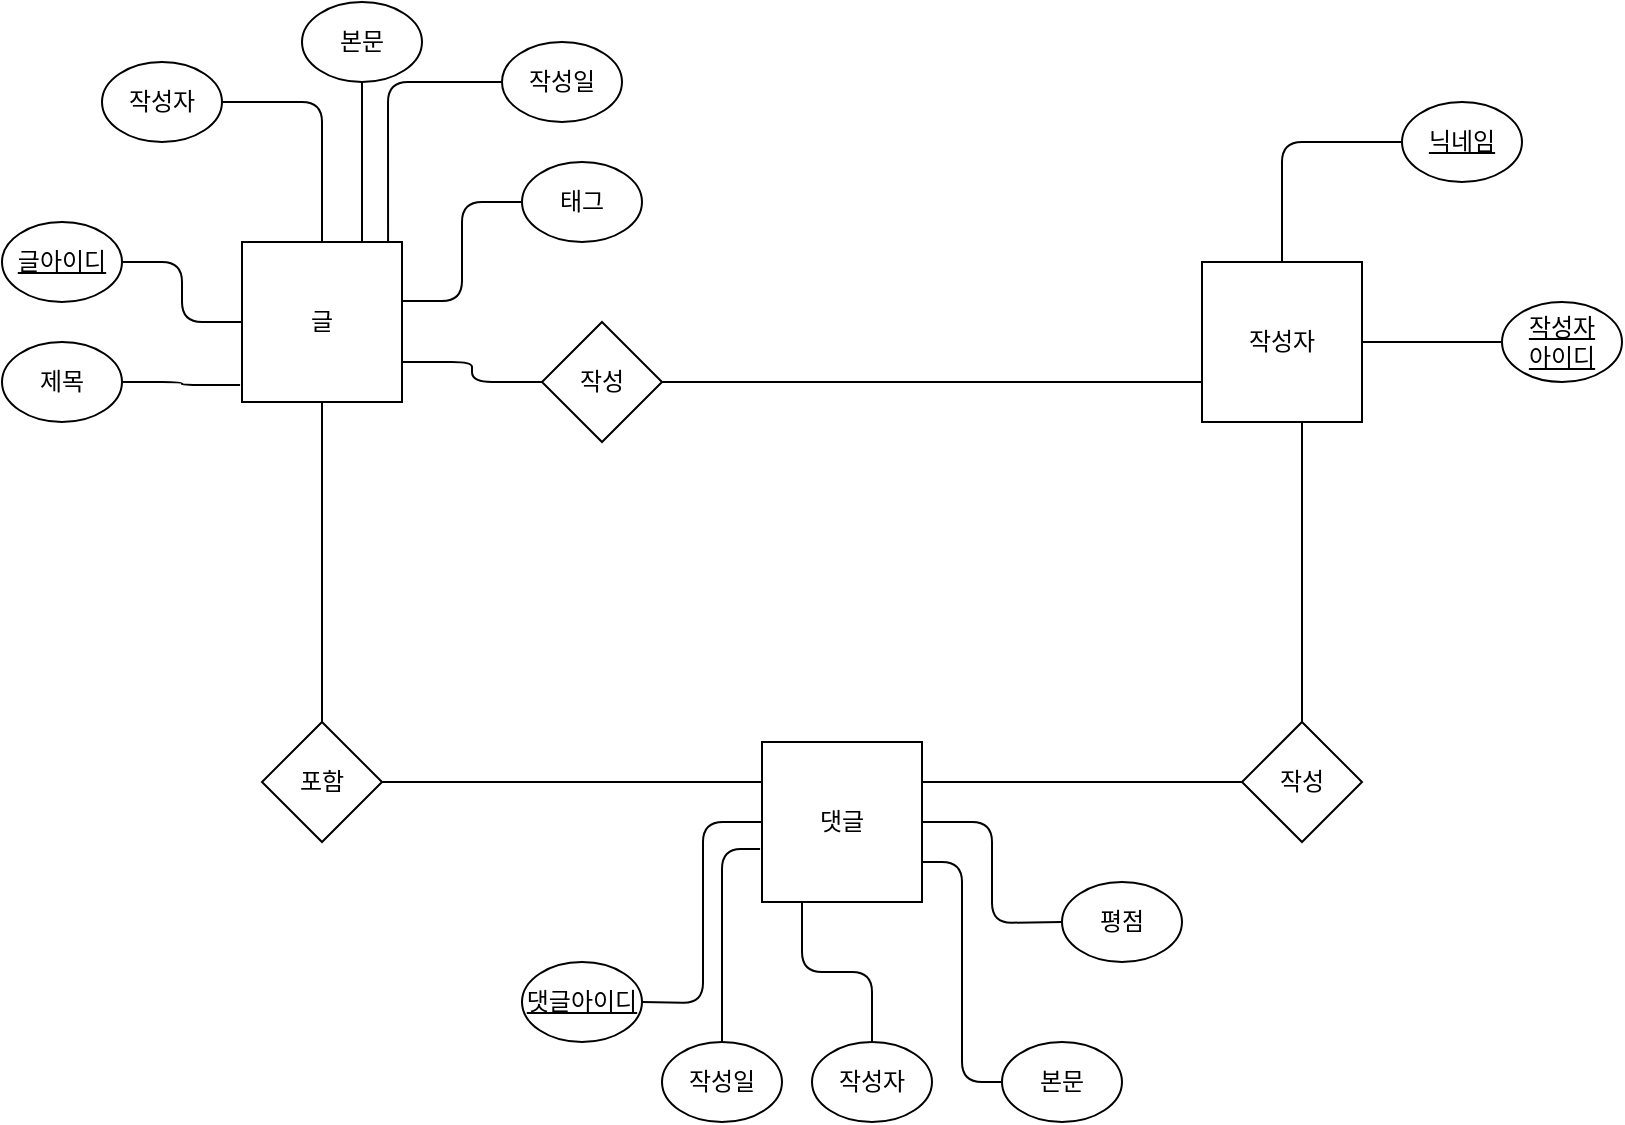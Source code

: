 <mxfile version="20.2.3" type="github">
  <diagram id="R2lEEEUBdFMjLlhIrx00" name="Page-1">
    <mxGraphModel dx="946" dy="614" grid="1" gridSize="10" guides="1" tooltips="1" connect="1" arrows="1" fold="1" page="1" pageScale="1" pageWidth="850" pageHeight="1100" math="0" shadow="0" extFonts="Permanent Marker^https://fonts.googleapis.com/css?family=Permanent+Marker">
      <root>
        <mxCell id="0" />
        <mxCell id="1" parent="0" />
        <mxCell id="WKD1OyBgU3QbN6_qKVtO-1" value="글" style="rounded=0;whiteSpace=wrap;html=1;" vertex="1" parent="1">
          <mxGeometry x="180" y="130" width="80" height="80" as="geometry" />
        </mxCell>
        <mxCell id="WKD1OyBgU3QbN6_qKVtO-5" value="댓글" style="rounded=0;whiteSpace=wrap;html=1;" vertex="1" parent="1">
          <mxGeometry x="440" y="380" width="80" height="80" as="geometry" />
        </mxCell>
        <mxCell id="WKD1OyBgU3QbN6_qKVtO-6" value="작성자" style="rounded=0;whiteSpace=wrap;html=1;" vertex="1" parent="1">
          <mxGeometry x="660" y="140" width="80" height="80" as="geometry" />
        </mxCell>
        <mxCell id="WKD1OyBgU3QbN6_qKVtO-10" style="edgeStyle=orthogonalEdgeStyle;rounded=1;orthogonalLoop=1;jettySize=auto;html=1;entryX=0;entryY=0.5;entryDx=0;entryDy=0;endArrow=none;endFill=0;" edge="1" parent="1" source="WKD1OyBgU3QbN6_qKVtO-8" target="WKD1OyBgU3QbN6_qKVtO-1">
          <mxGeometry relative="1" as="geometry" />
        </mxCell>
        <mxCell id="WKD1OyBgU3QbN6_qKVtO-8" value="&lt;u&gt;글아이디&lt;/u&gt;" style="ellipse;whiteSpace=wrap;html=1;" vertex="1" parent="1">
          <mxGeometry x="60" y="120" width="60" height="40" as="geometry" />
        </mxCell>
        <mxCell id="WKD1OyBgU3QbN6_qKVtO-14" style="edgeStyle=orthogonalEdgeStyle;rounded=1;orthogonalLoop=1;jettySize=auto;html=1;entryX=0;entryY=0.5;entryDx=0;entryDy=0;endArrow=none;endFill=0;" edge="1" parent="1" target="WKD1OyBgU3QbN6_qKVtO-5">
          <mxGeometry relative="1" as="geometry">
            <mxPoint x="380" y="510" as="sourcePoint" />
          </mxGeometry>
        </mxCell>
        <mxCell id="WKD1OyBgU3QbN6_qKVtO-13" value="&lt;u&gt;댓글아이디&lt;/u&gt;" style="ellipse;whiteSpace=wrap;html=1;" vertex="1" parent="1">
          <mxGeometry x="320" y="490" width="60" height="40" as="geometry" />
        </mxCell>
        <mxCell id="WKD1OyBgU3QbN6_qKVtO-51" style="edgeStyle=orthogonalEdgeStyle;rounded=1;orthogonalLoop=1;jettySize=auto;html=1;entryX=1;entryY=0.5;entryDx=0;entryDy=0;endArrow=none;endFill=0;" edge="1" parent="1" source="WKD1OyBgU3QbN6_qKVtO-15" target="WKD1OyBgU3QbN6_qKVtO-6">
          <mxGeometry relative="1" as="geometry" />
        </mxCell>
        <mxCell id="WKD1OyBgU3QbN6_qKVtO-15" value="&lt;u&gt;작성자&lt;br&gt;아이디&lt;/u&gt;" style="ellipse;whiteSpace=wrap;html=1;" vertex="1" parent="1">
          <mxGeometry x="810" y="160" width="60" height="40" as="geometry" />
        </mxCell>
        <mxCell id="WKD1OyBgU3QbN6_qKVtO-20" style="edgeStyle=orthogonalEdgeStyle;orthogonalLoop=1;jettySize=auto;html=1;rounded=1;endArrow=none;endFill=0;" edge="1" parent="1" source="WKD1OyBgU3QbN6_qKVtO-19" target="WKD1OyBgU3QbN6_qKVtO-1">
          <mxGeometry relative="1" as="geometry" />
        </mxCell>
        <mxCell id="WKD1OyBgU3QbN6_qKVtO-19" value="작성자" style="ellipse;whiteSpace=wrap;html=1;" vertex="1" parent="1">
          <mxGeometry x="110" y="40" width="60" height="40" as="geometry" />
        </mxCell>
        <mxCell id="WKD1OyBgU3QbN6_qKVtO-22" style="edgeStyle=orthogonalEdgeStyle;rounded=1;orthogonalLoop=1;jettySize=auto;html=1;entryX=0.25;entryY=1;entryDx=0;entryDy=0;endArrow=none;endFill=0;" edge="1" parent="1" source="WKD1OyBgU3QbN6_qKVtO-21" target="WKD1OyBgU3QbN6_qKVtO-5">
          <mxGeometry relative="1" as="geometry" />
        </mxCell>
        <mxCell id="WKD1OyBgU3QbN6_qKVtO-21" value="작성자" style="ellipse;whiteSpace=wrap;html=1;" vertex="1" parent="1">
          <mxGeometry x="465" y="530" width="60" height="40" as="geometry" />
        </mxCell>
        <mxCell id="WKD1OyBgU3QbN6_qKVtO-25" style="edgeStyle=orthogonalEdgeStyle;rounded=1;orthogonalLoop=1;jettySize=auto;html=1;entryX=1;entryY=0.369;entryDx=0;entryDy=0;entryPerimeter=0;endArrow=none;endFill=0;" edge="1" parent="1" source="WKD1OyBgU3QbN6_qKVtO-24" target="WKD1OyBgU3QbN6_qKVtO-1">
          <mxGeometry relative="1" as="geometry">
            <mxPoint x="290" y="160" as="targetPoint" />
          </mxGeometry>
        </mxCell>
        <mxCell id="WKD1OyBgU3QbN6_qKVtO-24" value="태그" style="ellipse;whiteSpace=wrap;html=1;" vertex="1" parent="1">
          <mxGeometry x="320" y="90" width="60" height="40" as="geometry" />
        </mxCell>
        <mxCell id="WKD1OyBgU3QbN6_qKVtO-27" style="edgeStyle=orthogonalEdgeStyle;rounded=1;orthogonalLoop=1;jettySize=auto;html=1;entryX=1;entryY=0.5;entryDx=0;entryDy=0;endArrow=none;endFill=0;" edge="1" parent="1" target="WKD1OyBgU3QbN6_qKVtO-5">
          <mxGeometry relative="1" as="geometry">
            <mxPoint x="590" y="470" as="sourcePoint" />
          </mxGeometry>
        </mxCell>
        <mxCell id="WKD1OyBgU3QbN6_qKVtO-26" value="평점" style="ellipse;whiteSpace=wrap;html=1;" vertex="1" parent="1">
          <mxGeometry x="590" y="450" width="60" height="40" as="geometry" />
        </mxCell>
        <mxCell id="WKD1OyBgU3QbN6_qKVtO-32" style="edgeStyle=orthogonalEdgeStyle;rounded=1;orthogonalLoop=1;jettySize=auto;html=1;entryX=0.75;entryY=0;entryDx=0;entryDy=0;endArrow=none;endFill=0;" edge="1" parent="1" source="WKD1OyBgU3QbN6_qKVtO-29" target="WKD1OyBgU3QbN6_qKVtO-1">
          <mxGeometry relative="1" as="geometry" />
        </mxCell>
        <mxCell id="WKD1OyBgU3QbN6_qKVtO-29" value="본문" style="ellipse;whiteSpace=wrap;html=1;" vertex="1" parent="1">
          <mxGeometry x="210" y="10" width="60" height="40" as="geometry" />
        </mxCell>
        <mxCell id="WKD1OyBgU3QbN6_qKVtO-31" style="edgeStyle=orthogonalEdgeStyle;rounded=1;orthogonalLoop=1;jettySize=auto;html=1;entryX=-0.012;entryY=0.894;entryDx=0;entryDy=0;entryPerimeter=0;endArrow=none;endFill=0;" edge="1" parent="1" source="WKD1OyBgU3QbN6_qKVtO-30" target="WKD1OyBgU3QbN6_qKVtO-1">
          <mxGeometry relative="1" as="geometry" />
        </mxCell>
        <mxCell id="WKD1OyBgU3QbN6_qKVtO-30" value="제목" style="ellipse;whiteSpace=wrap;html=1;" vertex="1" parent="1">
          <mxGeometry x="60" y="180" width="60" height="40" as="geometry" />
        </mxCell>
        <mxCell id="WKD1OyBgU3QbN6_qKVtO-36" style="edgeStyle=orthogonalEdgeStyle;rounded=1;orthogonalLoop=1;jettySize=auto;html=1;entryX=-0.012;entryY=0.669;entryDx=0;entryDy=0;entryPerimeter=0;endArrow=none;endFill=0;" edge="1" parent="1" source="WKD1OyBgU3QbN6_qKVtO-33" target="WKD1OyBgU3QbN6_qKVtO-5">
          <mxGeometry relative="1" as="geometry" />
        </mxCell>
        <mxCell id="WKD1OyBgU3QbN6_qKVtO-33" value="작성일" style="ellipse;whiteSpace=wrap;html=1;" vertex="1" parent="1">
          <mxGeometry x="390" y="530" width="60" height="40" as="geometry" />
        </mxCell>
        <mxCell id="WKD1OyBgU3QbN6_qKVtO-35" style="edgeStyle=orthogonalEdgeStyle;rounded=1;orthogonalLoop=1;jettySize=auto;html=1;entryX=1;entryY=0.75;entryDx=0;entryDy=0;endArrow=none;endFill=0;" edge="1" parent="1" source="WKD1OyBgU3QbN6_qKVtO-34" target="WKD1OyBgU3QbN6_qKVtO-5">
          <mxGeometry relative="1" as="geometry" />
        </mxCell>
        <mxCell id="WKD1OyBgU3QbN6_qKVtO-34" value="본문" style="ellipse;whiteSpace=wrap;html=1;" vertex="1" parent="1">
          <mxGeometry x="560" y="530" width="60" height="40" as="geometry" />
        </mxCell>
        <mxCell id="WKD1OyBgU3QbN6_qKVtO-38" style="edgeStyle=orthogonalEdgeStyle;rounded=1;orthogonalLoop=1;jettySize=auto;html=1;entryX=0.5;entryY=0;entryDx=0;entryDy=0;endArrow=none;endFill=0;" edge="1" parent="1" source="WKD1OyBgU3QbN6_qKVtO-37" target="WKD1OyBgU3QbN6_qKVtO-6">
          <mxGeometry relative="1" as="geometry" />
        </mxCell>
        <mxCell id="WKD1OyBgU3QbN6_qKVtO-37" value="&lt;u&gt;닉네임&lt;/u&gt;" style="ellipse;whiteSpace=wrap;html=1;" vertex="1" parent="1">
          <mxGeometry x="760" y="60" width="60" height="40" as="geometry" />
        </mxCell>
        <mxCell id="WKD1OyBgU3QbN6_qKVtO-40" style="edgeStyle=orthogonalEdgeStyle;rounded=1;orthogonalLoop=1;jettySize=auto;html=1;entryX=0.913;entryY=0;entryDx=0;entryDy=0;entryPerimeter=0;endArrow=none;endFill=0;" edge="1" parent="1" source="WKD1OyBgU3QbN6_qKVtO-39" target="WKD1OyBgU3QbN6_qKVtO-1">
          <mxGeometry relative="1" as="geometry" />
        </mxCell>
        <mxCell id="WKD1OyBgU3QbN6_qKVtO-39" value="작성일" style="ellipse;whiteSpace=wrap;html=1;" vertex="1" parent="1">
          <mxGeometry x="310" y="30" width="60" height="40" as="geometry" />
        </mxCell>
        <mxCell id="WKD1OyBgU3QbN6_qKVtO-43" style="edgeStyle=orthogonalEdgeStyle;rounded=1;orthogonalLoop=1;jettySize=auto;html=1;entryX=0.5;entryY=1;entryDx=0;entryDy=0;endArrow=none;endFill=0;" edge="1" parent="1" source="WKD1OyBgU3QbN6_qKVtO-42" target="WKD1OyBgU3QbN6_qKVtO-1">
          <mxGeometry relative="1" as="geometry" />
        </mxCell>
        <mxCell id="WKD1OyBgU3QbN6_qKVtO-44" style="edgeStyle=orthogonalEdgeStyle;rounded=1;orthogonalLoop=1;jettySize=auto;html=1;entryX=0;entryY=0.25;entryDx=0;entryDy=0;endArrow=none;endFill=0;" edge="1" parent="1" source="WKD1OyBgU3QbN6_qKVtO-42" target="WKD1OyBgU3QbN6_qKVtO-5">
          <mxGeometry relative="1" as="geometry" />
        </mxCell>
        <mxCell id="WKD1OyBgU3QbN6_qKVtO-42" value="포함" style="rhombus;whiteSpace=wrap;html=1;" vertex="1" parent="1">
          <mxGeometry x="190" y="370" width="60" height="60" as="geometry" />
        </mxCell>
        <mxCell id="WKD1OyBgU3QbN6_qKVtO-47" style="edgeStyle=orthogonalEdgeStyle;rounded=1;orthogonalLoop=1;jettySize=auto;html=1;entryX=0;entryY=0.75;entryDx=0;entryDy=0;endArrow=none;endFill=0;" edge="1" parent="1" source="WKD1OyBgU3QbN6_qKVtO-45" target="WKD1OyBgU3QbN6_qKVtO-6">
          <mxGeometry relative="1" as="geometry">
            <Array as="points" />
          </mxGeometry>
        </mxCell>
        <mxCell id="WKD1OyBgU3QbN6_qKVtO-54" style="edgeStyle=orthogonalEdgeStyle;rounded=1;orthogonalLoop=1;jettySize=auto;html=1;entryX=1;entryY=0.75;entryDx=0;entryDy=0;endArrow=none;endFill=0;" edge="1" parent="1" source="WKD1OyBgU3QbN6_qKVtO-45" target="WKD1OyBgU3QbN6_qKVtO-1">
          <mxGeometry relative="1" as="geometry" />
        </mxCell>
        <mxCell id="WKD1OyBgU3QbN6_qKVtO-45" value="작성" style="rhombus;whiteSpace=wrap;html=1;" vertex="1" parent="1">
          <mxGeometry x="330" y="170" width="60" height="60" as="geometry" />
        </mxCell>
        <mxCell id="WKD1OyBgU3QbN6_qKVtO-49" style="edgeStyle=orthogonalEdgeStyle;rounded=1;orthogonalLoop=1;jettySize=auto;html=1;entryX=0.625;entryY=1;entryDx=0;entryDy=0;entryPerimeter=0;endArrow=none;endFill=0;" edge="1" parent="1" source="WKD1OyBgU3QbN6_qKVtO-48" target="WKD1OyBgU3QbN6_qKVtO-6">
          <mxGeometry relative="1" as="geometry" />
        </mxCell>
        <mxCell id="WKD1OyBgU3QbN6_qKVtO-50" style="edgeStyle=orthogonalEdgeStyle;rounded=1;orthogonalLoop=1;jettySize=auto;html=1;entryX=1;entryY=0.25;entryDx=0;entryDy=0;endArrow=none;endFill=0;" edge="1" parent="1" source="WKD1OyBgU3QbN6_qKVtO-48" target="WKD1OyBgU3QbN6_qKVtO-5">
          <mxGeometry relative="1" as="geometry" />
        </mxCell>
        <mxCell id="WKD1OyBgU3QbN6_qKVtO-48" value="작성" style="rhombus;whiteSpace=wrap;html=1;" vertex="1" parent="1">
          <mxGeometry x="680" y="370" width="60" height="60" as="geometry" />
        </mxCell>
      </root>
    </mxGraphModel>
  </diagram>
</mxfile>
